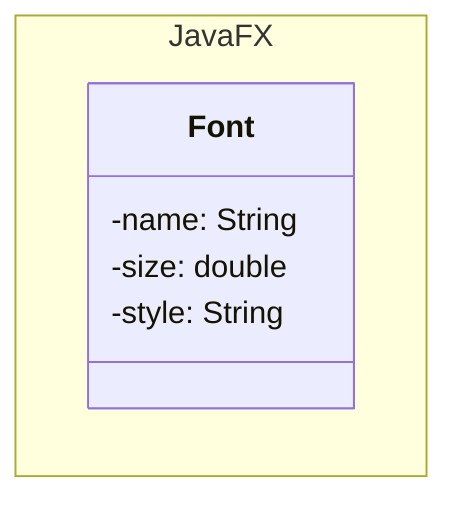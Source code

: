 classDiagram

    namespace JavaFX {

        class Font {
            -name: String
            -size: double
            -style: String
        }

    }